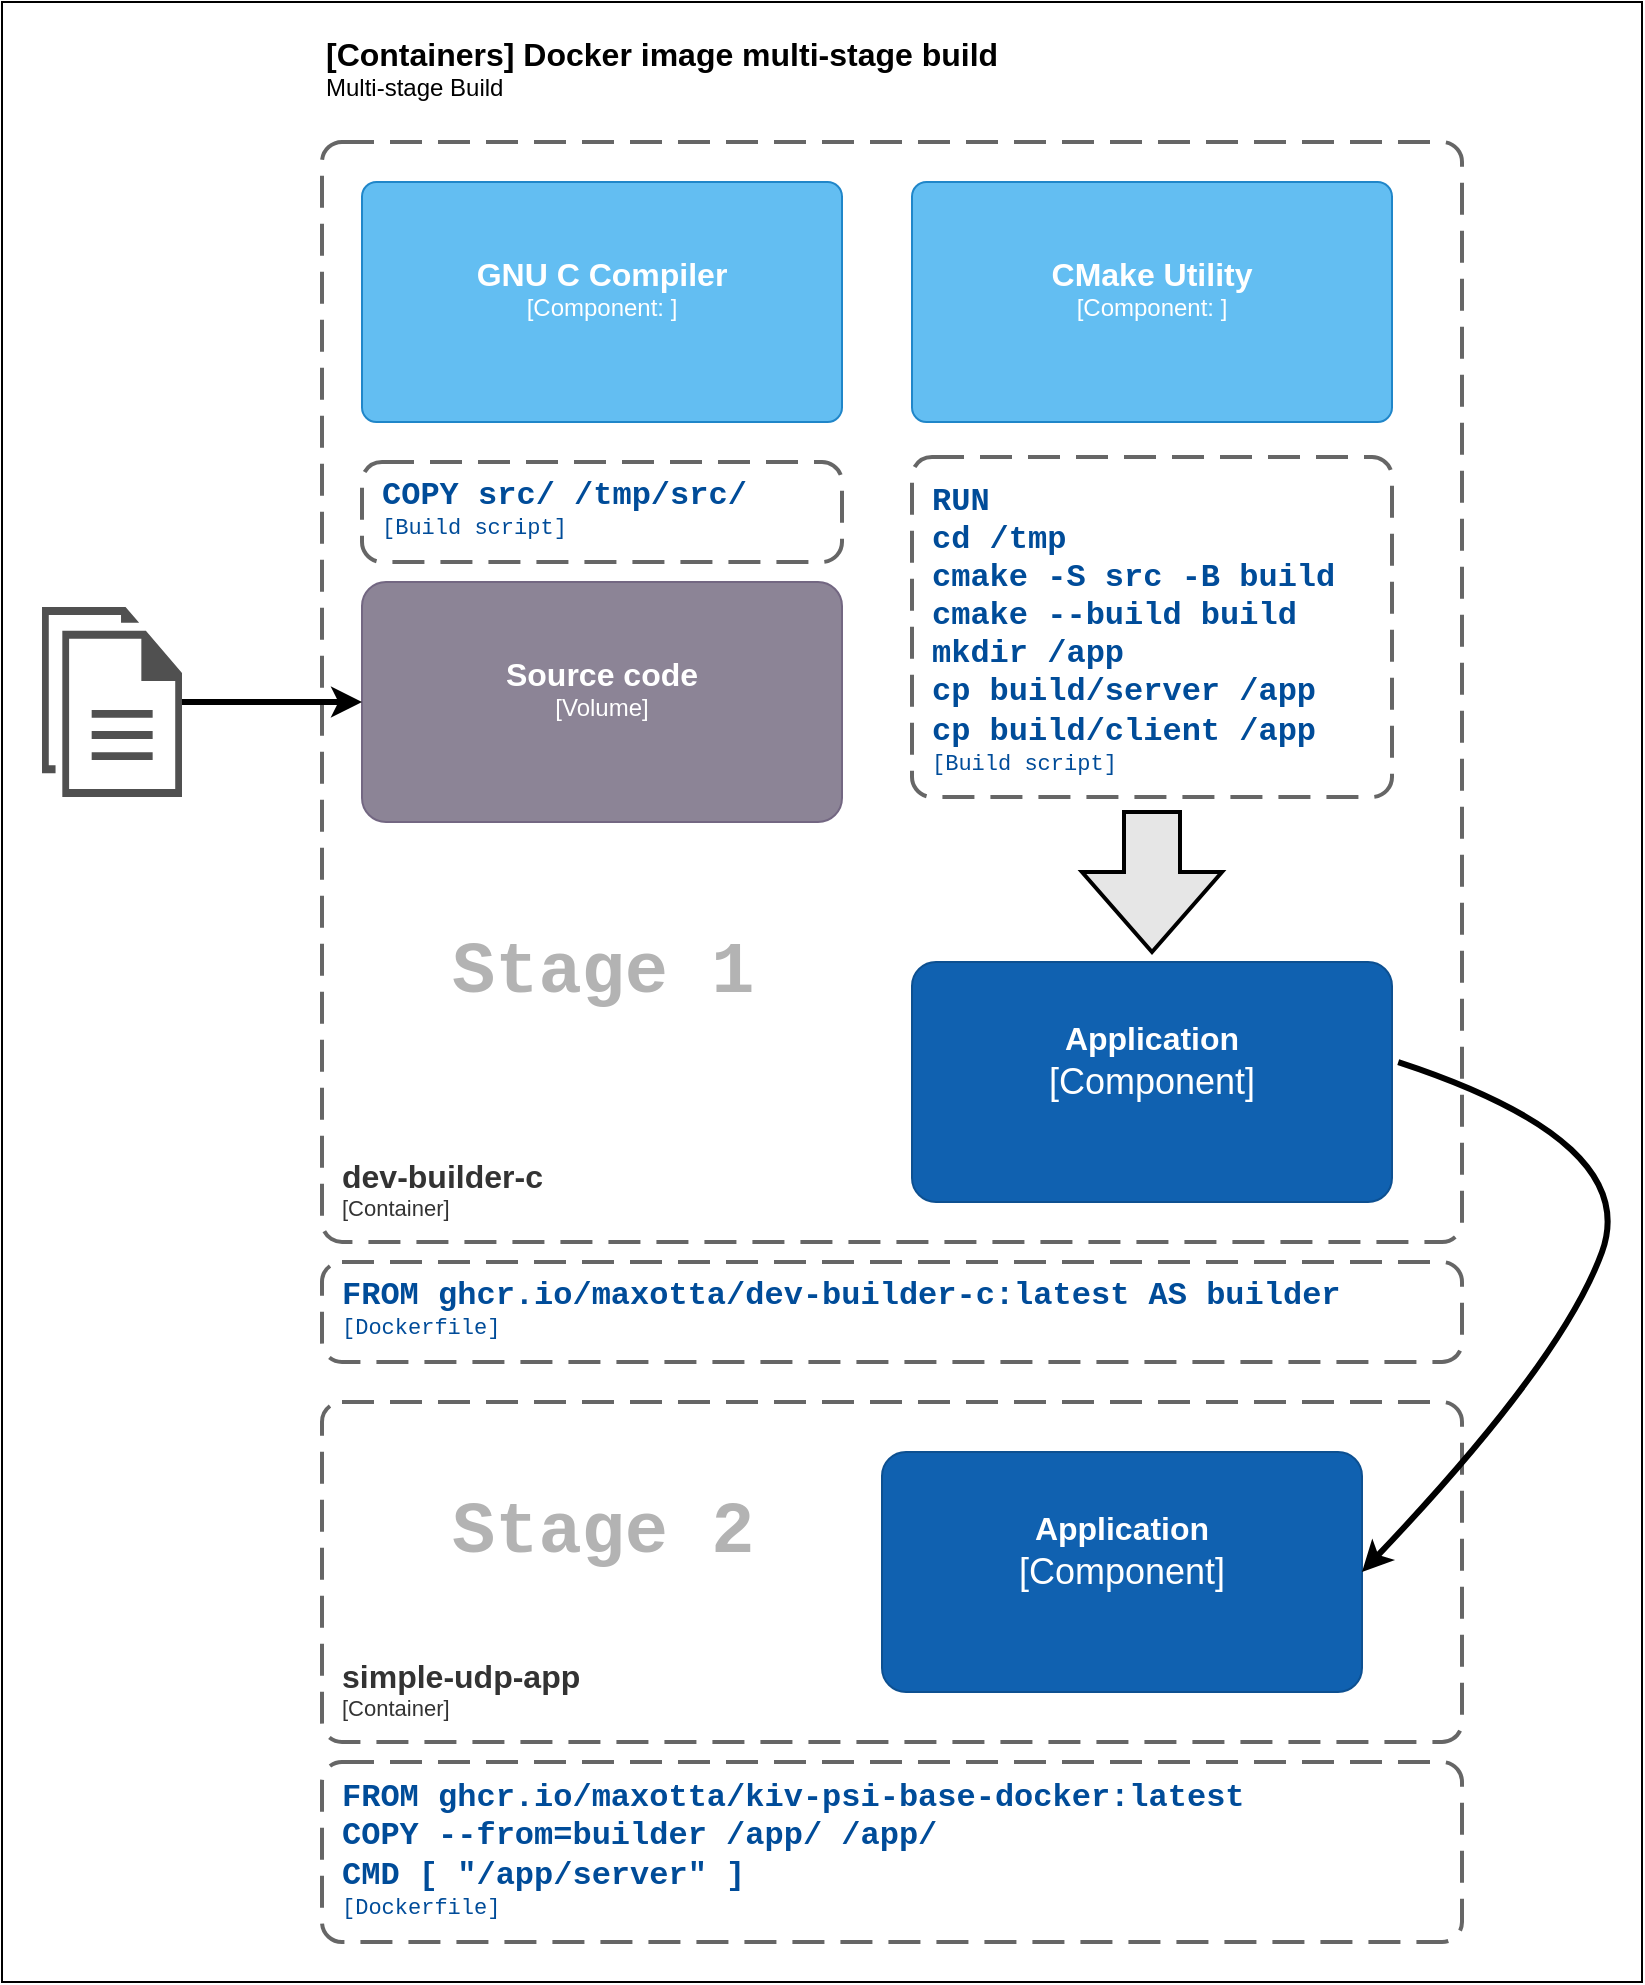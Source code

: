 <mxfile version="15.4.0" type="device"><diagram id="X4iFWVnogZncHxXRxMf8" name="Page-1"><mxGraphModel dx="1422" dy="1917" grid="1" gridSize="10" guides="1" tooltips="1" connect="1" arrows="1" fold="1" page="1" pageScale="1" pageWidth="850" pageHeight="1100" math="0" shadow="0"><root><mxCell id="0"/><mxCell id="1" parent="0"/><mxCell id="J4igLSJUzqnI-JcxCHEX-3" value="" style="rounded=0;whiteSpace=wrap;html=1;" vertex="1" parent="1"><mxGeometry x="10" y="-30" width="820" height="990" as="geometry"/></mxCell><object placeholders="1" c4Name="[Containers] Docker image multi-stage build" c4Type="Dockerfile" c4Description="Multi-stage Build" label="&lt;font style=&quot;font-size: 16px&quot;&gt;&lt;b&gt;&lt;div style=&quot;text-align: left&quot;&gt;%c4Name%&lt;/div&gt;&lt;/b&gt;&lt;/font&gt;&lt;div style=&quot;text-align: left&quot;&gt;%c4Description%&lt;/div&gt;" id="4qXXnkmGBQxmZcCrmWki-1"><mxCell style="text;html=1;strokeColor=none;fillColor=none;align=left;verticalAlign=top;whiteSpace=wrap;rounded=0;metaEdit=1;allowArrows=0;resizable=1;rotatable=0;connectable=0;recursiveResize=0;expand=0;pointerEvents=0;points=[[0.25,0,0],[0.5,0,0],[0.75,0,0],[1,0.25,0],[1,0.5,0],[1,0.75,0],[0.75,1,0],[0.5,1,0],[0.25,1,0],[0,0.75,0],[0,0.5,0],[0,0.25,0]];" parent="1" vertex="1"><mxGeometry x="170" y="-20" width="400" height="40" as="geometry"/></mxCell></object><object placeholders="1" c4Name="dev-builder-c" c4Type="ContainerScopeBoundary" c4Application="Container" label="&lt;font style=&quot;font-size: 16px&quot;&gt;&lt;b&gt;&lt;div style=&quot;text-align: left&quot;&gt;%c4Name%&lt;/div&gt;&lt;/b&gt;&lt;/font&gt;&lt;div style=&quot;text-align: left&quot;&gt;[%c4Application%]&lt;/div&gt;" id="4qXXnkmGBQxmZcCrmWki-2"><mxCell style="rounded=1;fontSize=11;whiteSpace=wrap;html=1;dashed=1;arcSize=20;fillColor=none;strokeColor=#666666;fontColor=#333333;labelBackgroundColor=none;align=left;verticalAlign=bottom;labelBorderColor=none;spacingTop=0;spacing=10;dashPattern=8 4;metaEdit=1;rotatable=0;perimeter=rectanglePerimeter;noLabel=0;labelPadding=0;allowArrows=0;connectable=0;expand=0;recursiveResize=0;editable=1;pointerEvents=0;absoluteArcSize=1;points=[[0.25,0,0],[0.5,0,0],[0.75,0,0],[1,0.25,0],[1,0.5,0],[1,0.75,0],[0.75,1,0],[0.5,1,0],[0.25,1,0],[0,0.75,0],[0,0.5,0],[0,0.25,0]];strokeWidth=2;" parent="1" vertex="1"><mxGeometry x="170" y="40" width="570" height="550" as="geometry"/></mxCell></object><object placeholders="1" c4Name="GNU C Compiler" c4Type="Component" c4Technology="" c4Description="" label="&lt;font style=&quot;font-size: 16px&quot;&gt;&lt;b&gt;%c4Name%&lt;/b&gt;&lt;/font&gt;&lt;div&gt;[%c4Type%: %c4Technology%]&lt;/div&gt;&lt;br&gt;&lt;div&gt;&lt;font style=&quot;font-size: 11px&quot;&gt;%c4Description%&lt;/font&gt;&lt;/div&gt;" id="4qXXnkmGBQxmZcCrmWki-3"><mxCell style="rounded=1;whiteSpace=wrap;html=1;labelBackgroundColor=none;fillColor=#63BEF2;fontColor=#ffffff;align=center;arcSize=6;strokeColor=#2086C9;metaEdit=1;resizable=0;points=[[0.25,0,0],[0.5,0,0],[0.75,0,0],[1,0.25,0],[1,0.5,0],[1,0.75,0],[0.75,1,0],[0.5,1,0],[0.25,1,0],[0,0.75,0],[0,0.5,0],[0,0.25,0]];" parent="1" vertex="1"><mxGeometry x="190" y="60" width="240" height="120" as="geometry"/></mxCell></object><object placeholders="1" c4Name="CMake Utility" c4Type="Component" c4Technology="" c4Description="" label="&lt;font style=&quot;font-size: 16px&quot;&gt;&lt;b&gt;%c4Name%&lt;/b&gt;&lt;/font&gt;&lt;div&gt;[%c4Type%: %c4Technology%]&lt;/div&gt;&lt;br&gt;&lt;div&gt;&lt;font style=&quot;font-size: 11px&quot;&gt;%c4Description%&lt;/font&gt;&lt;/div&gt;" id="4qXXnkmGBQxmZcCrmWki-4"><mxCell style="rounded=1;whiteSpace=wrap;html=1;labelBackgroundColor=none;fillColor=#63BEF2;fontColor=#ffffff;align=center;arcSize=6;strokeColor=#2086C9;metaEdit=1;resizable=0;points=[[0.25,0,0],[0.5,0,0],[0.75,0,0],[1,0.25,0],[1,0.5,0],[1,0.75,0],[0.75,1,0],[0.5,1,0],[0.25,1,0],[0,0.75,0],[0,0.5,0],[0,0.25,0]];" parent="1" vertex="1"><mxGeometry x="465" y="60" width="240" height="120" as="geometry"/></mxCell></object><object placeholders="1" c4Name="Source code" c4Type="Volume" c4Description="" label="&lt;font style=&quot;font-size: 16px&quot;&gt;&lt;b&gt;%c4Name%&lt;/b&gt;&lt;/font&gt;&lt;div&gt;[%c4Type%]&lt;/div&gt;&lt;br&gt;&lt;div&gt;&lt;font style=&quot;font-size: 11px&quot;&gt;&lt;font color=&quot;#cccccc&quot;&gt;%c4Description%&lt;/font&gt;&lt;/div&gt;" id="4qXXnkmGBQxmZcCrmWki-5"><mxCell style="rounded=1;whiteSpace=wrap;html=1;labelBackgroundColor=none;fillColor=#8C8496;fontColor=#ffffff;align=center;arcSize=10;strokeColor=#736782;metaEdit=1;resizable=0;points=[[0.25,0,0],[0.5,0,0],[0.75,0,0],[1,0.25,0],[1,0.5,0],[1,0.75,0],[0.75,1,0],[0.5,1,0],[0.25,1,0],[0,0.75,0],[0,0.5,0],[0,0.25,0]];" parent="1" vertex="1"><mxGeometry x="190" y="260" width="240" height="120" as="geometry"/></mxCell></object><mxCell id="4qXXnkmGBQxmZcCrmWki-7" value="" style="edgeStyle=orthogonalEdgeStyle;rounded=0;orthogonalLoop=1;jettySize=auto;html=1;strokeWidth=3;fontStyle=0;fontFamily=Helvetica;labelPosition=center;verticalLabelPosition=top;align=center;verticalAlign=bottom;fontSize=18;" parent="1" source="4qXXnkmGBQxmZcCrmWki-6" target="4qXXnkmGBQxmZcCrmWki-5" edge="1"><mxGeometry relative="1" as="geometry"/></mxCell><mxCell id="4qXXnkmGBQxmZcCrmWki-6" value="" style="sketch=0;pointerEvents=1;shadow=0;dashed=0;html=1;strokeColor=none;fillColor=#505050;labelPosition=center;verticalLabelPosition=bottom;verticalAlign=top;outlineConnect=0;align=center;shape=mxgraph.office.concepts.documents;fontColor=#CCCCCC;" parent="1" vertex="1"><mxGeometry x="30" y="272.5" width="70" height="95" as="geometry"/></mxCell><object placeholders="1" c4Name="Application" c4Type="Component" c4Description="" label="&lt;font style=&quot;font-size: 16px&quot;&gt;&lt;b&gt;%c4Name%&lt;/b&gt;&lt;/font&gt;&lt;div&gt;[%c4Type%]&lt;/div&gt;&lt;br&gt;&lt;div&gt;&lt;font style=&quot;font-size: 11px&quot;&gt;&lt;font color=&quot;#cccccc&quot;&gt;%c4Description%&lt;/font&gt;&lt;/div&gt;" id="4qXXnkmGBQxmZcCrmWki-8"><mxCell style="rounded=1;whiteSpace=wrap;html=1;labelBackgroundColor=none;fillColor=#1061B0;fontColor=#ffffff;align=center;arcSize=10;strokeColor=#0D5091;metaEdit=1;resizable=0;points=[[0.25,0,0],[0.5,0,0],[0.75,0,0],[1,0.25,0],[1,0.5,0],[1,0.75,0],[0.75,1,0],[0.5,1,0],[0.25,1,0],[0,0.75,0],[0,0.5,0],[0,0.25,0]];fontFamily=Helvetica;fontSize=18;" parent="1" vertex="1"><mxGeometry x="465" y="450" width="240" height="120" as="geometry"/></mxCell></object><object placeholders="1" c4Name="FROM ghcr.io/maxotta/dev-builder-c:latest AS builder" c4Type="Dockerfile" c4Application="Dockerfile" label="&lt;font style=&quot;font-size: 16px&quot;&gt;&lt;b&gt;&lt;div style=&quot;text-align: left&quot;&gt;%c4Name%&lt;/div&gt;&lt;/b&gt;&lt;/font&gt;&lt;div style=&quot;text-align: left&quot;&gt;[%c4Application%]&lt;/div&gt;" id="4qXXnkmGBQxmZcCrmWki-11"><mxCell style="rounded=1;fontSize=11;whiteSpace=wrap;html=1;dashed=1;arcSize=20;fillColor=none;strokeColor=#666666;fontColor=#004C99;labelBackgroundColor=none;align=left;verticalAlign=bottom;labelBorderColor=none;spacingTop=0;spacing=10;dashPattern=8 4;metaEdit=1;rotatable=0;perimeter=rectanglePerimeter;labelPadding=0;allowArrows=0;connectable=0;expand=0;recursiveResize=0;editable=1;pointerEvents=0;absoluteArcSize=1;points=[[0.25,0,0],[0.5,0,0],[0.75,0,0],[1,0.25,0],[1,0.5,0],[1,0.75,0],[0.75,1,0],[0.5,1,0],[0.25,1,0],[0,0.75,0],[0,0.5,0],[0,0.25,0]];strokeWidth=2;fontFamily=Courier New;" parent="1" vertex="1"><mxGeometry x="170" y="600" width="570" height="50" as="geometry"/></mxCell></object><object placeholders="1" c4Name="RUN&#10;cd /tmp&#10;cmake -S src -B build&#10;cmake --build build&#10;mkdir /app&#10;cp build/server /app&#10;cp build/client /app" c4Type="Build script" c4Application="Build script" label="&lt;font style=&quot;font-size: 16px&quot;&gt;&lt;b&gt;&lt;div style=&quot;text-align: left&quot;&gt;%c4Name%&lt;/div&gt;&lt;/b&gt;&lt;/font&gt;&lt;div style=&quot;text-align: left&quot;&gt;[%c4Application%]&lt;/div&gt;" id="4qXXnkmGBQxmZcCrmWki-12"><mxCell style="rounded=1;fontSize=11;whiteSpace=wrap;html=1;dashed=1;arcSize=20;fillColor=none;strokeColor=#666666;fontColor=#004C99;labelBackgroundColor=none;align=left;verticalAlign=bottom;labelBorderColor=none;spacingTop=0;spacing=10;dashPattern=8 4;metaEdit=1;rotatable=0;perimeter=rectanglePerimeter;labelPadding=0;allowArrows=0;connectable=0;expand=0;recursiveResize=0;editable=1;pointerEvents=0;absoluteArcSize=1;points=[[0.25,0,0],[0.5,0,0],[0.75,0,0],[1,0.25,0],[1,0.5,0],[1,0.75,0],[0.75,1,0],[0.5,1,0],[0.25,1,0],[0,0.75,0],[0,0.5,0],[0,0.25,0]];strokeWidth=2;fontFamily=Courier New;" parent="1" vertex="1"><mxGeometry x="465" y="197.5" width="240" height="170" as="geometry"/></mxCell></object><mxCell id="4qXXnkmGBQxmZcCrmWki-14" value="" style="verticalLabelPosition=bottom;verticalAlign=top;html=1;strokeWidth=2;shape=mxgraph.arrows2.arrow;dy=0.6;dx=40;notch=0;fontFamily=Courier New;fontSize=18;fontColor=#004C99;fillColor=#E6E6E6;rotation=90;" parent="1" vertex="1"><mxGeometry x="550" y="375" width="70" height="70" as="geometry"/></mxCell><object placeholders="1" c4Name="simple-udp-app" c4Type="ContainerScopeBoundary" c4Application="Container" label="&lt;font style=&quot;font-size: 16px&quot;&gt;&lt;b&gt;&lt;div style=&quot;text-align: left&quot;&gt;%c4Name%&lt;/div&gt;&lt;/b&gt;&lt;/font&gt;&lt;div style=&quot;text-align: left&quot;&gt;[%c4Application%]&lt;/div&gt;" id="4qXXnkmGBQxmZcCrmWki-15"><mxCell style="rounded=1;fontSize=11;whiteSpace=wrap;html=1;dashed=1;arcSize=20;fillColor=none;strokeColor=#666666;fontColor=#333333;labelBackgroundColor=none;align=left;verticalAlign=bottom;labelBorderColor=none;spacingTop=0;spacing=10;dashPattern=8 4;metaEdit=1;rotatable=0;perimeter=rectanglePerimeter;noLabel=0;labelPadding=0;allowArrows=0;connectable=0;expand=0;recursiveResize=0;editable=1;pointerEvents=0;absoluteArcSize=1;points=[[0.25,0,0],[0.5,0,0],[0.75,0,0],[1,0.25,0],[1,0.5,0],[1,0.75,0],[0.75,1,0],[0.5,1,0],[0.25,1,0],[0,0.75,0],[0,0.5,0],[0,0.25,0]];strokeWidth=2;" parent="1" vertex="1"><mxGeometry x="170" y="670" width="570" height="170" as="geometry"/></mxCell></object><object placeholders="1" c4Name="FROM ghcr.io/maxotta/kiv-psi-base-docker:latest&#10;COPY --from=builder /app/ /app/&#10;CMD [ &quot;/app/server&quot; ]&#10;" c4Type="Dockerfile" c4Application="Dockerfile" label="&lt;font style=&quot;font-size: 16px&quot;&gt;&lt;b&gt;&lt;div style=&quot;text-align: left&quot;&gt;%c4Name%&lt;/div&gt;&lt;/b&gt;&lt;/font&gt;&lt;div style=&quot;text-align: left&quot;&gt;[%c4Application%]&lt;/div&gt;" id="4qXXnkmGBQxmZcCrmWki-16"><mxCell style="rounded=1;fontSize=11;whiteSpace=wrap;html=1;dashed=1;arcSize=20;fillColor=none;strokeColor=#666666;fontColor=#004C99;labelBackgroundColor=none;align=left;verticalAlign=bottom;labelBorderColor=none;spacingTop=0;spacing=10;dashPattern=8 4;metaEdit=1;rotatable=0;perimeter=rectanglePerimeter;labelPadding=0;allowArrows=0;connectable=0;expand=0;recursiveResize=0;editable=1;pointerEvents=0;absoluteArcSize=1;points=[[0.25,0,0],[0.5,0,0],[0.75,0,0],[1,0.25,0],[1,0.5,0],[1,0.75,0],[0.75,1,0],[0.5,1,0],[0.25,1,0],[0,0.75,0],[0,0.5,0],[0,0.25,0]];strokeWidth=2;fontFamily=Courier New;" parent="1" vertex="1"><mxGeometry x="170" y="850" width="570" height="90" as="geometry"/></mxCell></object><object placeholders="1" c4Name="Application" c4Type="Component" c4Description="" label="&lt;font style=&quot;font-size: 16px&quot;&gt;&lt;b&gt;%c4Name%&lt;/b&gt;&lt;/font&gt;&lt;div&gt;[%c4Type%]&lt;/div&gt;&lt;br&gt;&lt;div&gt;&lt;font style=&quot;font-size: 11px&quot;&gt;&lt;font color=&quot;#cccccc&quot;&gt;%c4Description%&lt;/font&gt;&lt;/div&gt;" id="4qXXnkmGBQxmZcCrmWki-17"><mxCell style="rounded=1;whiteSpace=wrap;html=1;labelBackgroundColor=none;fillColor=#1061B0;fontColor=#ffffff;align=center;arcSize=10;strokeColor=#0D5091;metaEdit=1;resizable=0;points=[[0.25,0,0],[0.5,0,0],[0.75,0,0],[1,0.25,0],[1,0.5,0],[1,0.75,0],[0.75,1,0],[0.5,1,0],[0.25,1,0],[0,0.75,0],[0,0.5,0],[0,0.25,0]];fontFamily=Helvetica;fontSize=18;" parent="1" vertex="1"><mxGeometry x="450" y="695" width="240" height="120" as="geometry"/></mxCell></object><mxCell id="4qXXnkmGBQxmZcCrmWki-18" value="" style="curved=1;endArrow=classic;html=1;rounded=0;fontFamily=Courier New;fontSize=18;fontColor=#004C99;strokeWidth=3;spacing=1;exitX=1.013;exitY=0.417;exitDx=0;exitDy=0;exitPerimeter=0;entryX=1;entryY=0.5;entryDx=0;entryDy=0;entryPerimeter=0;" parent="1" source="4qXXnkmGBQxmZcCrmWki-8" target="4qXXnkmGBQxmZcCrmWki-17" edge="1"><mxGeometry width="50" height="50" relative="1" as="geometry"><mxPoint x="700" y="480" as="sourcePoint"/><mxPoint x="580" y="730" as="targetPoint"/><Array as="points"><mxPoint x="830" y="540"/><mxPoint x="790" y="650"/></Array></mxGeometry></mxCell><mxCell id="4qXXnkmGBQxmZcCrmWki-19" value="&lt;h1&gt;Stage 1&lt;/h1&gt;" style="text;html=1;strokeColor=none;fillColor=none;spacing=5;spacingTop=-20;whiteSpace=wrap;overflow=hidden;rounded=0;fontFamily=Courier New;fontSize=18;fontColor=#B3B3B3;" parent="1" vertex="1"><mxGeometry x="230" y="420" width="180" height="60" as="geometry"/></mxCell><mxCell id="4qXXnkmGBQxmZcCrmWki-20" value="&lt;h1&gt;Stage 2&lt;/h1&gt;" style="text;html=1;strokeColor=none;fillColor=none;spacing=5;spacingTop=-20;whiteSpace=wrap;overflow=hidden;rounded=0;fontFamily=Courier New;fontSize=18;fontColor=#B3B3B3;" parent="1" vertex="1"><mxGeometry x="230" y="700" width="180" height="60" as="geometry"/></mxCell><object placeholders="1" c4Name="COPY src/ /tmp/src/" c4Type="Build script" c4Application="Build script" label="&lt;font style=&quot;font-size: 16px&quot;&gt;&lt;b&gt;&lt;div style=&quot;text-align: left&quot;&gt;%c4Name%&lt;/div&gt;&lt;/b&gt;&lt;/font&gt;&lt;div style=&quot;text-align: left&quot;&gt;[%c4Application%]&lt;/div&gt;" id="4qXXnkmGBQxmZcCrmWki-21"><mxCell style="rounded=1;fontSize=11;whiteSpace=wrap;html=1;dashed=1;arcSize=20;fillColor=none;strokeColor=#666666;fontColor=#004C99;labelBackgroundColor=none;align=left;verticalAlign=bottom;labelBorderColor=none;spacingTop=0;spacing=10;dashPattern=8 4;metaEdit=1;rotatable=0;perimeter=rectanglePerimeter;labelPadding=0;allowArrows=0;connectable=0;expand=0;recursiveResize=0;editable=1;pointerEvents=0;absoluteArcSize=1;points=[[0.25,0,0],[0.5,0,0],[0.75,0,0],[1,0.25,0],[1,0.5,0],[1,0.75,0],[0.75,1,0],[0.5,1,0],[0.25,1,0],[0,0.75,0],[0,0.5,0],[0,0.25,0]];strokeWidth=2;fontFamily=Courier New;" parent="1" vertex="1"><mxGeometry x="190" y="200" width="240" height="50" as="geometry"/></mxCell></object></root></mxGraphModel></diagram></mxfile>